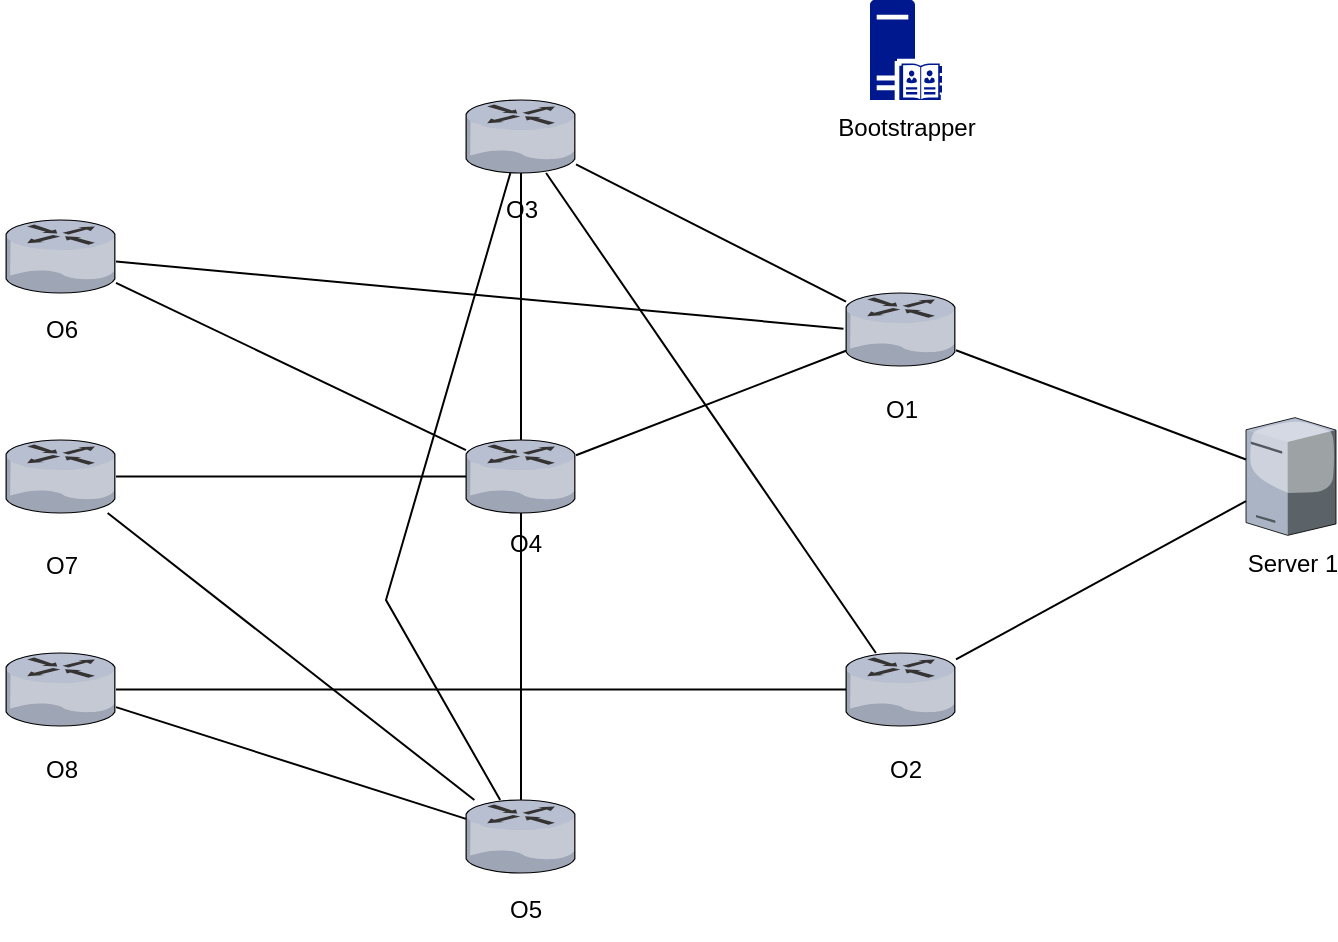<mxfile version="24.8.2">
  <diagram name="Page-1" id="822b0af5-4adb-64df-f703-e8dfc1f81529">
    <mxGraphModel dx="1176" dy="511" grid="1" gridSize="10" guides="1" tooltips="1" connect="1" arrows="1" fold="1" page="1" pageScale="1" pageWidth="1100" pageHeight="850" background="none" math="0" shadow="0">
      <root>
        <mxCell id="0" />
        <mxCell id="1" parent="0" />
        <mxCell id="y_A2495Q9LJCkonH3XK9-1" value="" style="verticalLabelPosition=bottom;sketch=0;aspect=fixed;html=1;verticalAlign=top;strokeColor=none;align=center;outlineConnect=0;shape=mxgraph.citrix.router;" parent="1" vertex="1">
          <mxGeometry x="610" y="260" width="55" height="36.5" as="geometry" />
        </mxCell>
        <mxCell id="y_A2495Q9LJCkonH3XK9-2" value="" style="verticalLabelPosition=bottom;sketch=0;aspect=fixed;html=1;verticalAlign=top;strokeColor=none;align=center;outlineConnect=0;shape=mxgraph.citrix.router;" parent="1" vertex="1">
          <mxGeometry x="610" y="440" width="55" height="36.5" as="geometry" />
        </mxCell>
        <mxCell id="y_A2495Q9LJCkonH3XK9-3" value="" style="verticalLabelPosition=bottom;sketch=0;aspect=fixed;html=1;verticalAlign=top;strokeColor=none;align=center;outlineConnect=0;shape=mxgraph.citrix.router;" parent="1" vertex="1">
          <mxGeometry x="380" y="260" width="55" height="36.5" as="geometry" />
        </mxCell>
        <mxCell id="y_A2495Q9LJCkonH3XK9-4" value="" style="verticalLabelPosition=bottom;sketch=0;aspect=fixed;html=1;verticalAlign=top;strokeColor=none;align=center;outlineConnect=0;shape=mxgraph.citrix.router;" parent="1" vertex="1">
          <mxGeometry x="380" y="150" width="55" height="36.5" as="geometry" />
        </mxCell>
        <mxCell id="y_A2495Q9LJCkonH3XK9-5" value="" style="verticalLabelPosition=bottom;sketch=0;aspect=fixed;html=1;verticalAlign=top;strokeColor=none;align=center;outlineConnect=0;shape=mxgraph.citrix.router;" parent="1" vertex="1">
          <mxGeometry x="610" y="90" width="55" height="36.5" as="geometry" />
        </mxCell>
        <mxCell id="y_A2495Q9LJCkonH3XK9-6" value="" style="verticalLabelPosition=bottom;sketch=0;aspect=fixed;html=1;verticalAlign=top;strokeColor=none;align=center;outlineConnect=0;shape=mxgraph.citrix.router;" parent="1" vertex="1">
          <mxGeometry x="800" y="366.5" width="55" height="36.5" as="geometry" />
        </mxCell>
        <mxCell id="y_A2495Q9LJCkonH3XK9-7" value="" style="verticalLabelPosition=bottom;sketch=0;aspect=fixed;html=1;verticalAlign=top;strokeColor=none;align=center;outlineConnect=0;shape=mxgraph.citrix.router;" parent="1" vertex="1">
          <mxGeometry x="800" y="186.5" width="55" height="36.5" as="geometry" />
        </mxCell>
        <mxCell id="y_A2495Q9LJCkonH3XK9-10" value="" style="verticalLabelPosition=bottom;sketch=0;aspect=fixed;html=1;verticalAlign=top;strokeColor=none;align=center;outlineConnect=0;shape=mxgraph.citrix.router;" parent="1" vertex="1">
          <mxGeometry x="380" y="366.5" width="55" height="36.5" as="geometry" />
        </mxCell>
        <mxCell id="y_A2495Q9LJCkonH3XK9-11" value="Server 1" style="verticalLabelPosition=bottom;sketch=0;aspect=fixed;html=1;verticalAlign=top;strokeColor=none;align=center;outlineConnect=0;shape=mxgraph.citrix.license_server;" parent="1" vertex="1">
          <mxGeometry x="1000" y="248.83" width="45" height="58.85" as="geometry" />
        </mxCell>
        <mxCell id="y_A2495Q9LJCkonH3XK9-12" value="" style="endArrow=none;html=1;rounded=0;" parent="1" source="y_A2495Q9LJCkonH3XK9-7" target="y_A2495Q9LJCkonH3XK9-11" edge="1">
          <mxGeometry width="50" height="50" relative="1" as="geometry">
            <mxPoint x="550" y="380" as="sourcePoint" />
            <mxPoint x="600" y="330" as="targetPoint" />
          </mxGeometry>
        </mxCell>
        <mxCell id="y_A2495Q9LJCkonH3XK9-14" value="" style="endArrow=none;html=1;rounded=0;" parent="1" source="y_A2495Q9LJCkonH3XK9-6" target="y_A2495Q9LJCkonH3XK9-11" edge="1">
          <mxGeometry width="50" height="50" relative="1" as="geometry">
            <mxPoint x="550" y="380" as="sourcePoint" />
            <mxPoint x="600" y="330" as="targetPoint" />
          </mxGeometry>
        </mxCell>
        <mxCell id="y_A2495Q9LJCkonH3XK9-15" value="O1" style="text;html=1;align=center;verticalAlign=middle;whiteSpace=wrap;rounded=0;" parent="1" vertex="1">
          <mxGeometry x="797.5" y="230" width="60" height="30" as="geometry" />
        </mxCell>
        <mxCell id="y_A2495Q9LJCkonH3XK9-16" value="O2" style="text;html=1;align=center;verticalAlign=middle;whiteSpace=wrap;rounded=0;" parent="1" vertex="1">
          <mxGeometry x="800" y="410" width="60" height="30" as="geometry" />
        </mxCell>
        <mxCell id="y_A2495Q9LJCkonH3XK9-17" value="O5" style="text;html=1;align=center;verticalAlign=middle;whiteSpace=wrap;rounded=0;" parent="1" vertex="1">
          <mxGeometry x="610" y="480" width="60" height="30" as="geometry" />
        </mxCell>
        <mxCell id="y_A2495Q9LJCkonH3XK9-18" value="O4" style="text;html=1;align=center;verticalAlign=middle;whiteSpace=wrap;rounded=0;" parent="1" vertex="1">
          <mxGeometry x="610" y="296.5" width="60" height="30" as="geometry" />
        </mxCell>
        <mxCell id="y_A2495Q9LJCkonH3XK9-19" value="O3" style="text;html=1;align=center;verticalAlign=middle;whiteSpace=wrap;rounded=0;" parent="1" vertex="1">
          <mxGeometry x="607.5" y="130" width="60" height="30" as="geometry" />
        </mxCell>
        <mxCell id="y_A2495Q9LJCkonH3XK9-20" value="O8" style="text;html=1;align=center;verticalAlign=middle;whiteSpace=wrap;rounded=0;" parent="1" vertex="1">
          <mxGeometry x="377.5" y="410" width="60" height="30" as="geometry" />
        </mxCell>
        <mxCell id="y_A2495Q9LJCkonH3XK9-21" value="O7" style="text;html=1;align=center;verticalAlign=middle;whiteSpace=wrap;rounded=0;" parent="1" vertex="1">
          <mxGeometry x="377.5" y="307.68" width="60" height="30" as="geometry" />
        </mxCell>
        <mxCell id="y_A2495Q9LJCkonH3XK9-22" value="O6" style="text;html=1;align=center;verticalAlign=middle;whiteSpace=wrap;rounded=0;" parent="1" vertex="1">
          <mxGeometry x="377.5" y="189.75" width="60" height="30" as="geometry" />
        </mxCell>
        <mxCell id="lfFvhBPZTYHf4xSbVQt--1" value="Bootstrapper" style="sketch=0;aspect=fixed;pointerEvents=1;shadow=0;dashed=0;html=1;strokeColor=none;labelPosition=center;verticalLabelPosition=bottom;verticalAlign=top;align=center;fillColor=#00188D;shape=mxgraph.mscae.enterprise.server_directory" vertex="1" parent="1">
          <mxGeometry x="812" y="40" width="36" height="50" as="geometry" />
        </mxCell>
        <mxCell id="lfFvhBPZTYHf4xSbVQt--2" value="" style="endArrow=none;html=1;rounded=0;" edge="1" parent="1" source="y_A2495Q9LJCkonH3XK9-7" target="y_A2495Q9LJCkonH3XK9-5">
          <mxGeometry width="50" height="50" relative="1" as="geometry">
            <mxPoint x="870" y="290" as="sourcePoint" />
            <mxPoint x="920" y="240" as="targetPoint" />
          </mxGeometry>
        </mxCell>
        <mxCell id="lfFvhBPZTYHf4xSbVQt--3" value="" style="endArrow=none;html=1;rounded=0;entryX=-0.023;entryY=0.489;entryDx=0;entryDy=0;entryPerimeter=0;" edge="1" parent="1" source="y_A2495Q9LJCkonH3XK9-4" target="y_A2495Q9LJCkonH3XK9-7">
          <mxGeometry width="50" height="50" relative="1" as="geometry">
            <mxPoint x="610" y="330" as="sourcePoint" />
            <mxPoint x="660" y="280" as="targetPoint" />
          </mxGeometry>
        </mxCell>
        <mxCell id="lfFvhBPZTYHf4xSbVQt--4" value="" style="endArrow=none;html=1;rounded=0;" edge="1" parent="1" source="y_A2495Q9LJCkonH3XK9-1" target="y_A2495Q9LJCkonH3XK9-7">
          <mxGeometry width="50" height="50" relative="1" as="geometry">
            <mxPoint x="610" y="330" as="sourcePoint" />
            <mxPoint x="660" y="280" as="targetPoint" />
          </mxGeometry>
        </mxCell>
        <mxCell id="lfFvhBPZTYHf4xSbVQt--5" value="" style="endArrow=none;html=1;rounded=0;" edge="1" parent="1" source="y_A2495Q9LJCkonH3XK9-5" target="y_A2495Q9LJCkonH3XK9-6">
          <mxGeometry width="50" height="50" relative="1" as="geometry">
            <mxPoint x="610" y="330" as="sourcePoint" />
            <mxPoint x="660" y="280" as="targetPoint" />
          </mxGeometry>
        </mxCell>
        <mxCell id="lfFvhBPZTYHf4xSbVQt--6" value="" style="endArrow=none;html=1;rounded=0;" edge="1" parent="1" source="y_A2495Q9LJCkonH3XK9-10" target="y_A2495Q9LJCkonH3XK9-6">
          <mxGeometry width="50" height="50" relative="1" as="geometry">
            <mxPoint x="610" y="330" as="sourcePoint" />
            <mxPoint x="660" y="280" as="targetPoint" />
          </mxGeometry>
        </mxCell>
        <mxCell id="lfFvhBPZTYHf4xSbVQt--7" value="" style="endArrow=none;html=1;rounded=0;" edge="1" parent="1" source="y_A2495Q9LJCkonH3XK9-1" target="y_A2495Q9LJCkonH3XK9-5">
          <mxGeometry width="50" height="50" relative="1" as="geometry">
            <mxPoint x="610" y="330" as="sourcePoint" />
            <mxPoint x="660" y="280" as="targetPoint" />
          </mxGeometry>
        </mxCell>
        <mxCell id="lfFvhBPZTYHf4xSbVQt--8" value="" style="endArrow=none;html=1;rounded=0;" edge="1" parent="1" source="y_A2495Q9LJCkonH3XK9-2" target="y_A2495Q9LJCkonH3XK9-5">
          <mxGeometry width="50" height="50" relative="1" as="geometry">
            <mxPoint x="610" y="330" as="sourcePoint" />
            <mxPoint x="660" y="280" as="targetPoint" />
            <Array as="points">
              <mxPoint x="570" y="340" />
            </Array>
          </mxGeometry>
        </mxCell>
        <mxCell id="lfFvhBPZTYHf4xSbVQt--9" value="" style="endArrow=none;html=1;rounded=0;" edge="1" parent="1" source="y_A2495Q9LJCkonH3XK9-2" target="y_A2495Q9LJCkonH3XK9-1">
          <mxGeometry width="50" height="50" relative="1" as="geometry">
            <mxPoint x="610" y="330" as="sourcePoint" />
            <mxPoint x="660" y="280" as="targetPoint" />
          </mxGeometry>
        </mxCell>
        <mxCell id="lfFvhBPZTYHf4xSbVQt--10" value="" style="endArrow=none;html=1;rounded=0;" edge="1" parent="1" source="y_A2495Q9LJCkonH3XK9-4" target="y_A2495Q9LJCkonH3XK9-1">
          <mxGeometry width="50" height="50" relative="1" as="geometry">
            <mxPoint x="610" y="330" as="sourcePoint" />
            <mxPoint x="660" y="280" as="targetPoint" />
          </mxGeometry>
        </mxCell>
        <mxCell id="lfFvhBPZTYHf4xSbVQt--11" value="" style="endArrow=none;html=1;rounded=0;" edge="1" parent="1" source="y_A2495Q9LJCkonH3XK9-3" target="y_A2495Q9LJCkonH3XK9-1">
          <mxGeometry width="50" height="50" relative="1" as="geometry">
            <mxPoint x="610" y="330" as="sourcePoint" />
            <mxPoint x="660" y="280" as="targetPoint" />
          </mxGeometry>
        </mxCell>
        <mxCell id="lfFvhBPZTYHf4xSbVQt--12" value="" style="endArrow=none;html=1;rounded=0;" edge="1" parent="1" source="y_A2495Q9LJCkonH3XK9-3" target="y_A2495Q9LJCkonH3XK9-2">
          <mxGeometry width="50" height="50" relative="1" as="geometry">
            <mxPoint x="610" y="330" as="sourcePoint" />
            <mxPoint x="660" y="280" as="targetPoint" />
          </mxGeometry>
        </mxCell>
        <mxCell id="lfFvhBPZTYHf4xSbVQt--13" value="" style="endArrow=none;html=1;rounded=0;" edge="1" parent="1" source="y_A2495Q9LJCkonH3XK9-10" target="y_A2495Q9LJCkonH3XK9-2">
          <mxGeometry width="50" height="50" relative="1" as="geometry">
            <mxPoint x="610" y="330" as="sourcePoint" />
            <mxPoint x="660" y="280" as="targetPoint" />
          </mxGeometry>
        </mxCell>
      </root>
    </mxGraphModel>
  </diagram>
</mxfile>
